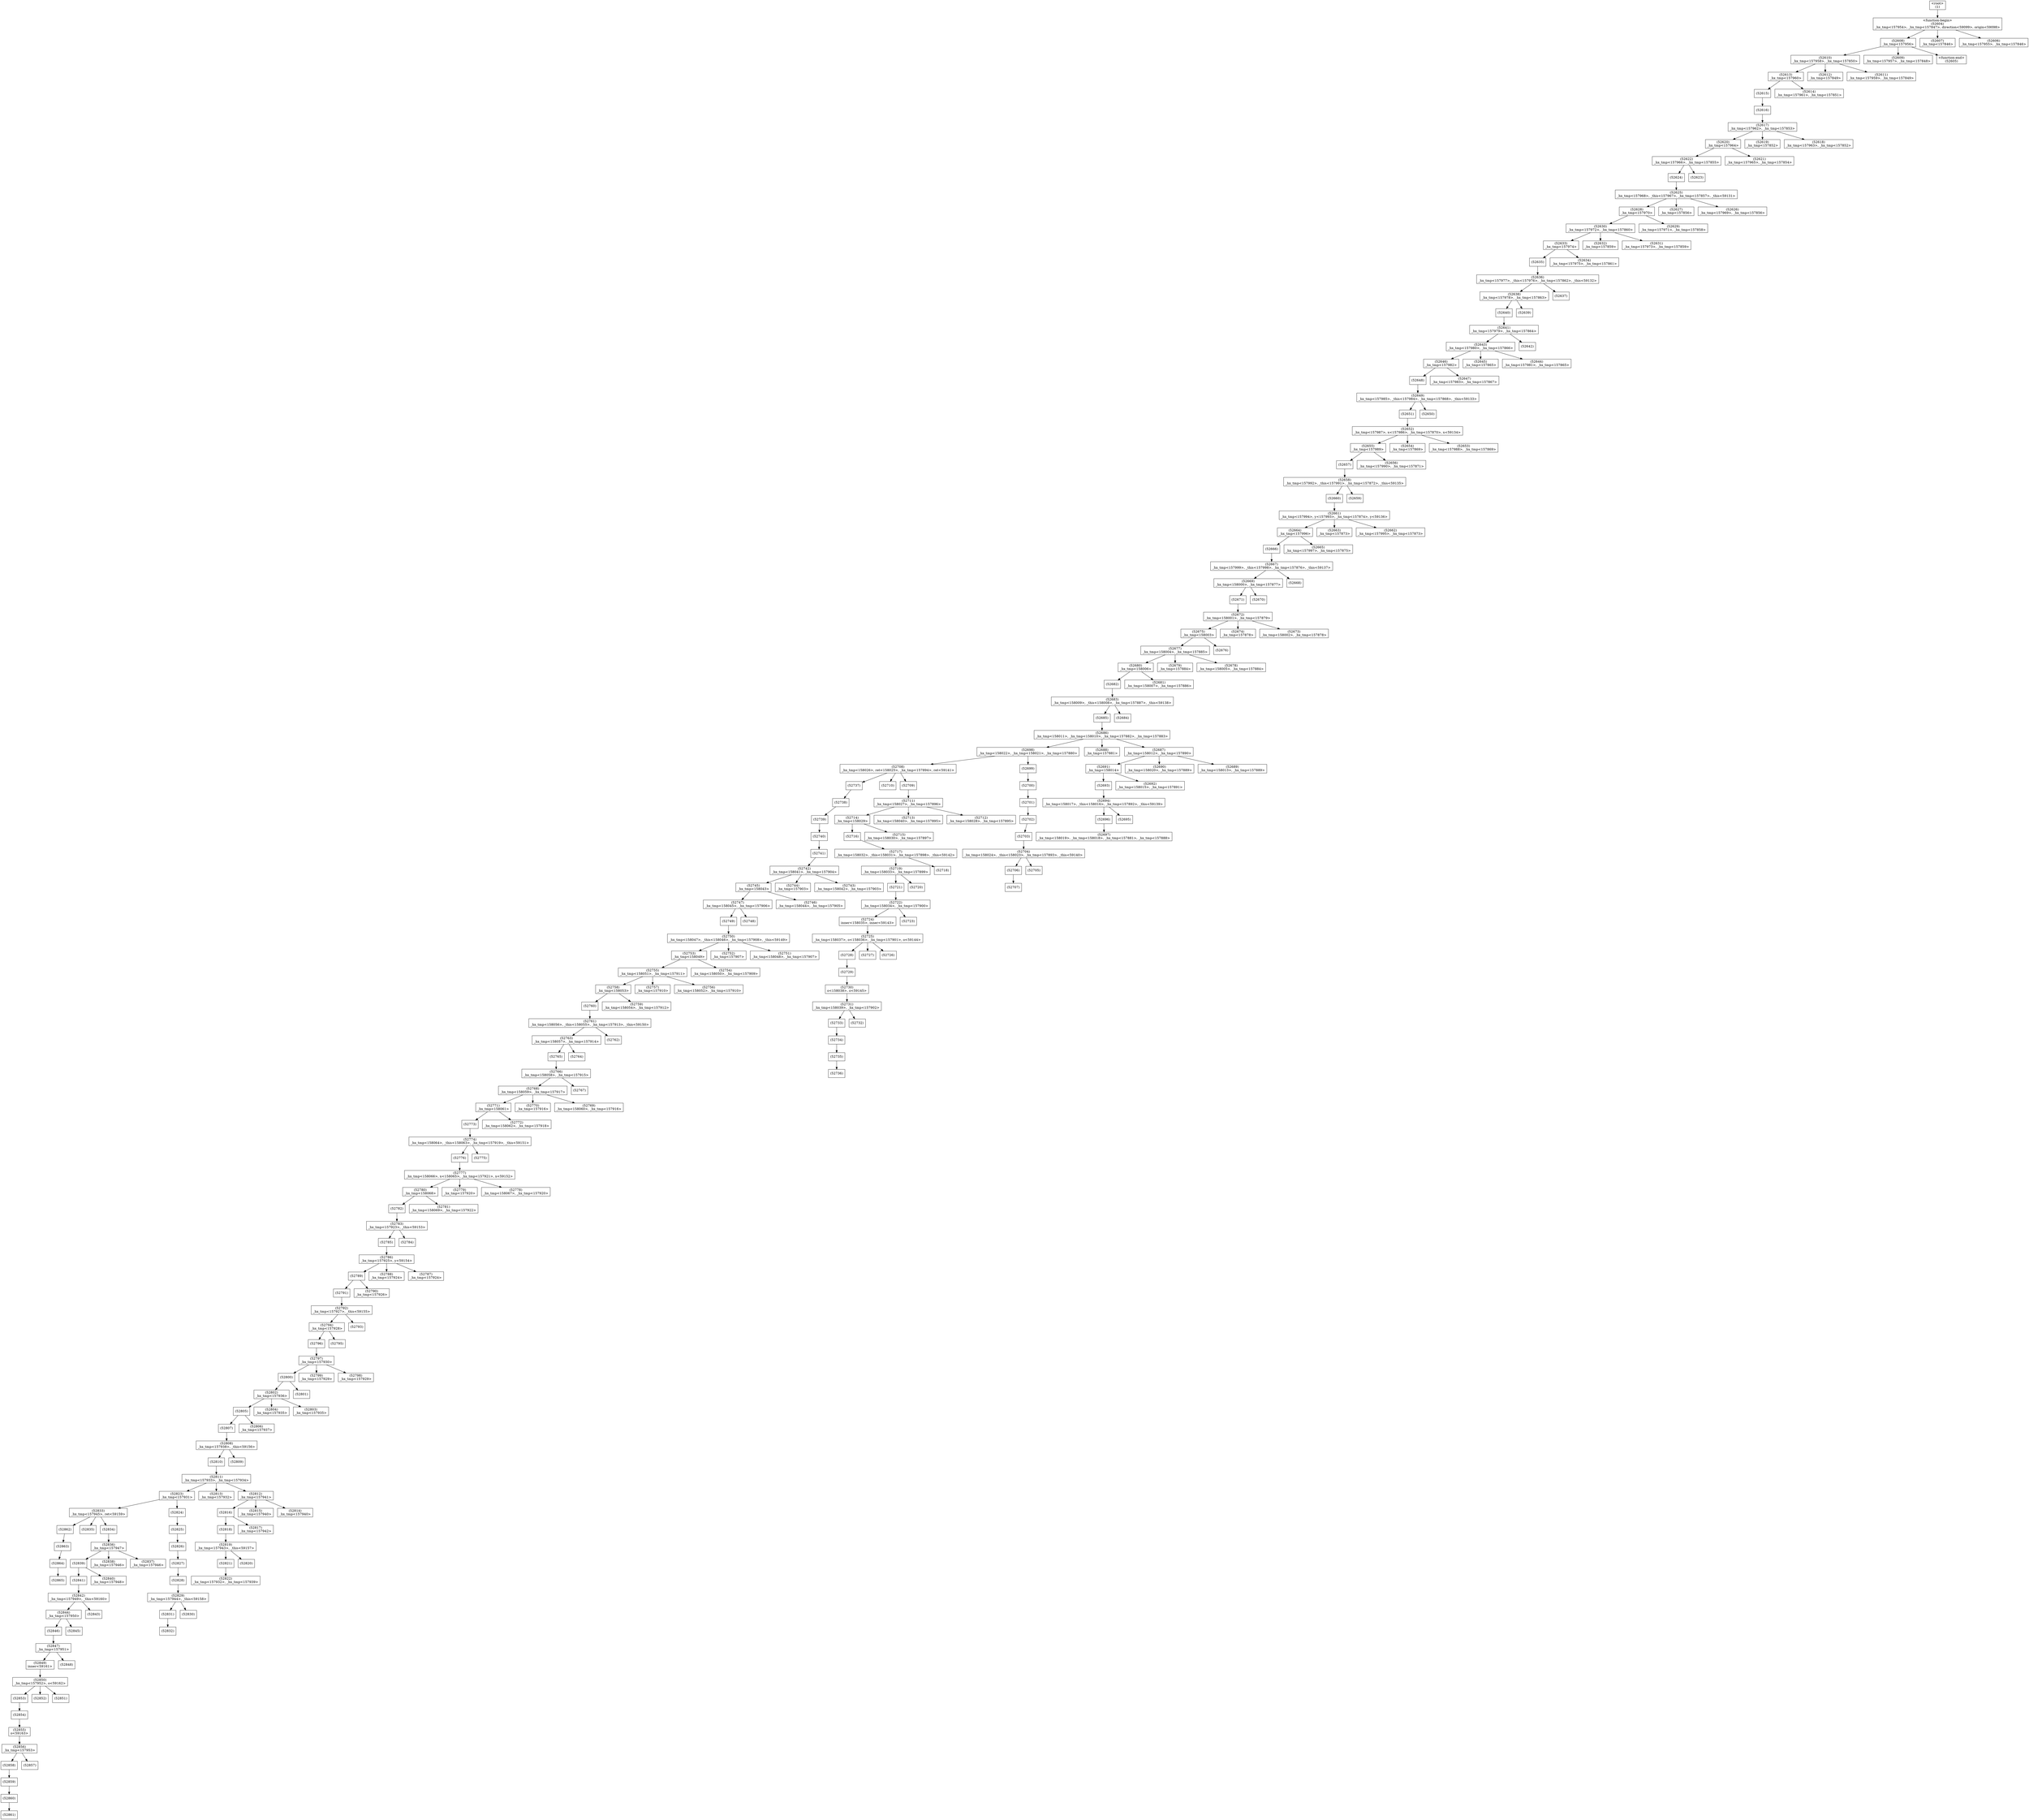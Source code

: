 digraph graphname {
n52865 [shape=box,label="(52865)"];
n52864 [shape=box,label="(52864)"];
n52864 -> n52865;
n52863 [shape=box,label="(52863)"];
n52863 -> n52864;
n52862 [shape=box,label="(52862)"];
n52862 -> n52863;
n52861 [shape=box,label="(52861)"];
n52860 [shape=box,label="(52860)"];
n52860 -> n52861;
n52859 [shape=box,label="(52859)"];
n52859 -> n52860;
n52858 [shape=box,label="(52858)"];
n52858 -> n52859;
n52857 [shape=box,label="(52857)"];
n52856 [shape=box,label="(52856)\n_hx_tmp<157953>"];
n52856 -> n52857;
n52856 -> n52858;
n52855 [shape=box,label="(52855)\no<59163>"];
n52855 -> n52856;
n52854 [shape=box,label="(52854)"];
n52854 -> n52855;
n52853 [shape=box,label="(52853)"];
n52853 -> n52854;
n52852 [shape=box,label="(52852)"];
n52851 [shape=box,label="(52851)"];
n52850 [shape=box,label="(52850)\n_hx_tmp<157952>, o<59162>"];
n52850 -> n52851;
n52850 -> n52853;
n52850 -> n52852;
n52849 [shape=box,label="(52849)\ninner<59161>"];
n52849 -> n52850;
n52848 [shape=box,label="(52848)"];
n52847 [shape=box,label="(52847)\n_hx_tmp<157951>"];
n52847 -> n52848;
n52847 -> n52849;
n52846 [shape=box,label="(52846)"];
n52846 -> n52847;
n52845 [shape=box,label="(52845)"];
n52844 [shape=box,label="(52844)\n_hx_tmp<157950>"];
n52844 -> n52845;
n52844 -> n52846;
n52843 [shape=box,label="(52843)"];
n52842 [shape=box,label="(52842)\n_hx_tmp<157949>, _this<59160>"];
n52842 -> n52843;
n52842 -> n52844;
n52841 [shape=box,label="(52841)"];
n52841 -> n52842;
n52840 [shape=box,label="(52840)\n_hx_tmp<157948>"];
n52839 [shape=box,label="(52839)"];
n52839 -> n52840;
n52839 -> n52841;
n52838 [shape=box,label="(52838)\n_hx_tmp<157946>"];
n52837 [shape=box,label="(52837)\n_hx_tmp<157946>"];
n52836 [shape=box,label="(52836)\n_hx_tmp<157947>"];
n52836 -> n52837;
n52836 -> n52839;
n52836 -> n52838;
n52835 [shape=box,label="(52835)"];
n52834 [shape=box,label="(52834)"];
n52834 -> n52836;
n52833 [shape=box,label="(52833)\n_hx_tmp<157945>, ret<59159>"];
n52833 -> n52834;
n52833 -> n52862;
n52833 -> n52835;
n52832 [shape=box,label="(52832)"];
n52831 [shape=box,label="(52831)"];
n52831 -> n52832;
n52830 [shape=box,label="(52830)"];
n52829 [shape=box,label="(52829)\n_hx_tmp<157944>, _this<59158>"];
n52829 -> n52830;
n52829 -> n52831;
n52828 [shape=box,label="(52828)"];
n52828 -> n52829;
n52827 [shape=box,label="(52827)"];
n52827 -> n52828;
n52826 [shape=box,label="(52826)"];
n52826 -> n52827;
n52825 [shape=box,label="(52825)"];
n52825 -> n52826;
n52824 [shape=box,label="(52824)"];
n52824 -> n52825;
n52823 [shape=box,label="(52823)\n_hx_tmp<157931>"];
n52823 -> n52824;
n52823 -> n52833;
n52822 [shape=box,label="(52822)\n_hx_tmp<157932>, _hx_tmp<157939>"];
n52821 [shape=box,label="(52821)"];
n52821 -> n52822;
n52820 [shape=box,label="(52820)"];
n52819 [shape=box,label="(52819)\n_hx_tmp<157943>, _this<59157>"];
n52819 -> n52820;
n52819 -> n52821;
n52818 [shape=box,label="(52818)"];
n52818 -> n52819;
n52817 [shape=box,label="(52817)\n_hx_tmp<157942>"];
n52816 [shape=box,label="(52816)"];
n52816 -> n52817;
n52816 -> n52818;
n52815 [shape=box,label="(52815)\n_hx_tmp<157940>"];
n52814 [shape=box,label="(52814)\n_hx_tmp<157940>"];
n52813 [shape=box,label="(52813)\n_hx_tmp<157932>"];
n52812 [shape=box,label="(52812)\n_hx_tmp<157941>"];
n52812 -> n52814;
n52812 -> n52816;
n52812 -> n52815;
n52811 [shape=box,label="(52811)\n_hx_tmp<157933>, _hx_tmp<157934>"];
n52811 -> n52812;
n52811 -> n52823;
n52811 -> n52813;
n52810 [shape=box,label="(52810)"];
n52810 -> n52811;
n52809 [shape=box,label="(52809)"];
n52808 [shape=box,label="(52808)\n_hx_tmp<157938>, _this<59156>"];
n52808 -> n52809;
n52808 -> n52810;
n52807 [shape=box,label="(52807)"];
n52807 -> n52808;
n52806 [shape=box,label="(52806)\n_hx_tmp<157937>"];
n52805 [shape=box,label="(52805)"];
n52805 -> n52806;
n52805 -> n52807;
n52804 [shape=box,label="(52804)\n_hx_tmp<157935>"];
n52803 [shape=box,label="(52803)\n_hx_tmp<157935>"];
n52802 [shape=box,label="(52802)\n_hx_tmp<157936>"];
n52802 -> n52803;
n52802 -> n52805;
n52802 -> n52804;
n52801 [shape=box,label="(52801)"];
n52800 [shape=box,label="(52800)"];
n52800 -> n52801;
n52800 -> n52802;
n52799 [shape=box,label="(52799)\n_hx_tmp<157929>"];
n52798 [shape=box,label="(52798)\n_hx_tmp<157929>"];
n52797 [shape=box,label="(52797)\n_hx_tmp<157930>"];
n52797 -> n52798;
n52797 -> n52800;
n52797 -> n52799;
n52796 [shape=box,label="(52796)"];
n52796 -> n52797;
n52795 [shape=box,label="(52795)"];
n52794 [shape=box,label="(52794)\n_hx_tmp<157928>"];
n52794 -> n52795;
n52794 -> n52796;
n52793 [shape=box,label="(52793)"];
n52792 [shape=box,label="(52792)\n_hx_tmp<157927>, _this<59155>"];
n52792 -> n52793;
n52792 -> n52794;
n52791 [shape=box,label="(52791)"];
n52791 -> n52792;
n52790 [shape=box,label="(52790)\n_hx_tmp<157926>"];
n52789 [shape=box,label="(52789)"];
n52789 -> n52790;
n52789 -> n52791;
n52788 [shape=box,label="(52788)\n_hx_tmp<157924>"];
n52787 [shape=box,label="(52787)\n_hx_tmp<157924>"];
n52786 [shape=box,label="(52786)\n_hx_tmp<157925>, y<59154>"];
n52786 -> n52787;
n52786 -> n52789;
n52786 -> n52788;
n52785 [shape=box,label="(52785)"];
n52785 -> n52786;
n52784 [shape=box,label="(52784)"];
n52783 [shape=box,label="(52783)\n_hx_tmp<157923>, _this<59153>"];
n52783 -> n52784;
n52783 -> n52785;
n52782 [shape=box,label="(52782)"];
n52782 -> n52783;
n52781 [shape=box,label="(52781)\n_hx_tmp<158069>, _hx_tmp<157922>"];
n52780 [shape=box,label="(52780)\n_hx_tmp<158068>"];
n52780 -> n52781;
n52780 -> n52782;
n52779 [shape=box,label="(52779)\n_hx_tmp<157920>"];
n52778 [shape=box,label="(52778)\n_hx_tmp<158067>, _hx_tmp<157920>"];
n52777 [shape=box,label="(52777)\n_hx_tmp<158066>, x<158065>, _hx_tmp<157921>, x<59152>"];
n52777 -> n52778;
n52777 -> n52780;
n52777 -> n52779;
n52776 [shape=box,label="(52776)"];
n52776 -> n52777;
n52775 [shape=box,label="(52775)"];
n52774 [shape=box,label="(52774)\n_hx_tmp<158064>, _this<158063>, _hx_tmp<157919>, _this<59151>"];
n52774 -> n52775;
n52774 -> n52776;
n52773 [shape=box,label="(52773)"];
n52773 -> n52774;
n52772 [shape=box,label="(52772)\n_hx_tmp<158062>, _hx_tmp<157918>"];
n52771 [shape=box,label="(52771)\n_hx_tmp<158061>"];
n52771 -> n52772;
n52771 -> n52773;
n52770 [shape=box,label="(52770)\n_hx_tmp<157916>"];
n52769 [shape=box,label="(52769)\n_hx_tmp<158060>, _hx_tmp<157916>"];
n52768 [shape=box,label="(52768)\n_hx_tmp<158059>, _hx_tmp<157917>"];
n52768 -> n52769;
n52768 -> n52771;
n52768 -> n52770;
n52767 [shape=box,label="(52767)"];
n52766 [shape=box,label="(52766)\n_hx_tmp<158058>, _hx_tmp<157915>"];
n52766 -> n52767;
n52766 -> n52768;
n52765 [shape=box,label="(52765)"];
n52765 -> n52766;
n52764 [shape=box,label="(52764)"];
n52763 [shape=box,label="(52763)\n_hx_tmp<158057>, _hx_tmp<157914>"];
n52763 -> n52764;
n52763 -> n52765;
n52762 [shape=box,label="(52762)"];
n52761 [shape=box,label="(52761)\n_hx_tmp<158056>, _this<158055>, _hx_tmp<157913>, _this<59150>"];
n52761 -> n52762;
n52761 -> n52763;
n52760 [shape=box,label="(52760)"];
n52760 -> n52761;
n52759 [shape=box,label="(52759)\n_hx_tmp<158054>, _hx_tmp<157912>"];
n52758 [shape=box,label="(52758)\n_hx_tmp<158053>"];
n52758 -> n52759;
n52758 -> n52760;
n52757 [shape=box,label="(52757)\n_hx_tmp<157910>"];
n52756 [shape=box,label="(52756)\n_hx_tmp<158052>, _hx_tmp<157910>"];
n52755 [shape=box,label="(52755)\n_hx_tmp<158051>, _hx_tmp<157911>"];
n52755 -> n52756;
n52755 -> n52758;
n52755 -> n52757;
n52754 [shape=box,label="(52754)\n_hx_tmp<158050>, _hx_tmp<157909>"];
n52753 [shape=box,label="(52753)\n_hx_tmp<158049>"];
n52753 -> n52754;
n52753 -> n52755;
n52752 [shape=box,label="(52752)\n_hx_tmp<157907>"];
n52751 [shape=box,label="(52751)\n_hx_tmp<158048>, _hx_tmp<157907>"];
n52750 [shape=box,label="(52750)\n_hx_tmp<158047>, _this<158046>, _hx_tmp<157908>, _this<59149>"];
n52750 -> n52751;
n52750 -> n52753;
n52750 -> n52752;
n52749 [shape=box,label="(52749)"];
n52749 -> n52750;
n52748 [shape=box,label="(52748)"];
n52747 [shape=box,label="(52747)\n_hx_tmp<158045>, _hx_tmp<157906>"];
n52747 -> n52748;
n52747 -> n52749;
n52746 [shape=box,label="(52746)\n_hx_tmp<158044>, _hx_tmp<157905>"];
n52745 [shape=box,label="(52745)\n_hx_tmp<158043>"];
n52745 -> n52746;
n52745 -> n52747;
n52744 [shape=box,label="(52744)\n_hx_tmp<157903>"];
n52743 [shape=box,label="(52743)\n_hx_tmp<158042>, _hx_tmp<157903>"];
n52742 [shape=box,label="(52742)\n_hx_tmp<158041>, _hx_tmp<157904>"];
n52742 -> n52743;
n52742 -> n52745;
n52742 -> n52744;
n52741 [shape=box,label="(52741)"];
n52741 -> n52742;
n52740 [shape=box,label="(52740)"];
n52740 -> n52741;
n52739 [shape=box,label="(52739)"];
n52739 -> n52740;
n52738 [shape=box,label="(52738)"];
n52738 -> n52739;
n52737 [shape=box,label="(52737)"];
n52737 -> n52738;
n52736 [shape=box,label="(52736)"];
n52735 [shape=box,label="(52735)"];
n52735 -> n52736;
n52734 [shape=box,label="(52734)"];
n52734 -> n52735;
n52733 [shape=box,label="(52733)"];
n52733 -> n52734;
n52732 [shape=box,label="(52732)"];
n52731 [shape=box,label="(52731)\n_hx_tmp<158039>, _hx_tmp<157902>"];
n52731 -> n52732;
n52731 -> n52733;
n52730 [shape=box,label="(52730)\no<158038>, o<59145>"];
n52730 -> n52731;
n52729 [shape=box,label="(52729)"];
n52729 -> n52730;
n52728 [shape=box,label="(52728)"];
n52728 -> n52729;
n52727 [shape=box,label="(52727)"];
n52726 [shape=box,label="(52726)"];
n52725 [shape=box,label="(52725)\n_hx_tmp<158037>, o<158036>, _hx_tmp<157901>, o<59144>"];
n52725 -> n52726;
n52725 -> n52728;
n52725 -> n52727;
n52724 [shape=box,label="(52724)\ninner<158035>, inner<59143>"];
n52724 -> n52725;
n52723 [shape=box,label="(52723)"];
n52722 [shape=box,label="(52722)\n_hx_tmp<158034>, _hx_tmp<157900>"];
n52722 -> n52723;
n52722 -> n52724;
n52721 [shape=box,label="(52721)"];
n52721 -> n52722;
n52720 [shape=box,label="(52720)"];
n52719 [shape=box,label="(52719)\n_hx_tmp<158033>, _hx_tmp<157899>"];
n52719 -> n52720;
n52719 -> n52721;
n52718 [shape=box,label="(52718)"];
n52717 [shape=box,label="(52717)\n_hx_tmp<158032>, _this<158031>, _hx_tmp<157898>, _this<59142>"];
n52717 -> n52718;
n52717 -> n52719;
n52716 [shape=box,label="(52716)"];
n52716 -> n52717;
n52715 [shape=box,label="(52715)\n_hx_tmp<158030>, _hx_tmp<157897>"];
n52714 [shape=box,label="(52714)\n_hx_tmp<158029>"];
n52714 -> n52715;
n52714 -> n52716;
n52713 [shape=box,label="(52713)\n_hx_tmp<158040>, _hx_tmp<157895>"];
n52712 [shape=box,label="(52712)\n_hx_tmp<158028>, _hx_tmp<157895>"];
n52711 [shape=box,label="(52711)\n_hx_tmp<158027>, _hx_tmp<157896>"];
n52711 -> n52712;
n52711 -> n52714;
n52711 -> n52713;
n52710 [shape=box,label="(52710)"];
n52709 [shape=box,label="(52709)"];
n52709 -> n52711;
n52708 [shape=box,label="(52708)\n_hx_tmp<158026>, ret<158025>, _hx_tmp<157894>, ret<59141>"];
n52708 -> n52709;
n52708 -> n52737;
n52708 -> n52710;
n52707 [shape=box,label="(52707)"];
n52706 [shape=box,label="(52706)"];
n52706 -> n52707;
n52705 [shape=box,label="(52705)"];
n52704 [shape=box,label="(52704)\n_hx_tmp<158024>, _this<158023>, _hx_tmp<157893>, _this<59140>"];
n52704 -> n52705;
n52704 -> n52706;
n52703 [shape=box,label="(52703)"];
n52703 -> n52704;
n52702 [shape=box,label="(52702)"];
n52702 -> n52703;
n52701 [shape=box,label="(52701)"];
n52701 -> n52702;
n52700 [shape=box,label="(52700)"];
n52700 -> n52701;
n52699 [shape=box,label="(52699)"];
n52699 -> n52700;
n52698 [shape=box,label="(52698)\n_hx_tmp<158022>, _hx_tmp<158021>, _hx_tmp<157880>"];
n52698 -> n52699;
n52698 -> n52708;
n52697 [shape=box,label="(52697)\n_hx_tmp<158019>, _hx_tmp<158018>, _hx_tmp<157881>, _hx_tmp<157888>"];
n52696 [shape=box,label="(52696)"];
n52696 -> n52697;
n52695 [shape=box,label="(52695)"];
n52694 [shape=box,label="(52694)\n_hx_tmp<158017>, _this<158016>, _hx_tmp<157892>, _this<59139>"];
n52694 -> n52695;
n52694 -> n52696;
n52693 [shape=box,label="(52693)"];
n52693 -> n52694;
n52692 [shape=box,label="(52692)\n_hx_tmp<158015>, _hx_tmp<157891>"];
n52691 [shape=box,label="(52691)\n_hx_tmp<158014>"];
n52691 -> n52692;
n52691 -> n52693;
n52690 [shape=box,label="(52690)\n_hx_tmp<158020>, _hx_tmp<157889>"];
n52689 [shape=box,label="(52689)\n_hx_tmp<158013>, _hx_tmp<157889>"];
n52688 [shape=box,label="(52688)\n_hx_tmp<157881>"];
n52687 [shape=box,label="(52687)\n_hx_tmp<158012>, _hx_tmp<157890>"];
n52687 -> n52689;
n52687 -> n52691;
n52687 -> n52690;
n52686 [shape=box,label="(52686)\n_hx_tmp<158011>, _hx_tmp<158010>, _hx_tmp<157882>, _hx_tmp<157883>"];
n52686 -> n52687;
n52686 -> n52698;
n52686 -> n52688;
n52685 [shape=box,label="(52685)"];
n52685 -> n52686;
n52684 [shape=box,label="(52684)"];
n52683 [shape=box,label="(52683)\n_hx_tmp<158009>, _this<158008>, _hx_tmp<157887>, _this<59138>"];
n52683 -> n52684;
n52683 -> n52685;
n52682 [shape=box,label="(52682)"];
n52682 -> n52683;
n52681 [shape=box,label="(52681)\n_hx_tmp<158007>, _hx_tmp<157886>"];
n52680 [shape=box,label="(52680)\n_hx_tmp<158006>"];
n52680 -> n52681;
n52680 -> n52682;
n52679 [shape=box,label="(52679)\n_hx_tmp<157884>"];
n52678 [shape=box,label="(52678)\n_hx_tmp<158005>, _hx_tmp<157884>"];
n52677 [shape=box,label="(52677)\n_hx_tmp<158004>, _hx_tmp<157885>"];
n52677 -> n52678;
n52677 -> n52680;
n52677 -> n52679;
n52676 [shape=box,label="(52676)"];
n52675 [shape=box,label="(52675)\n_hx_tmp<158003>"];
n52675 -> n52676;
n52675 -> n52677;
n52674 [shape=box,label="(52674)\n_hx_tmp<157878>"];
n52673 [shape=box,label="(52673)\n_hx_tmp<158002>, _hx_tmp<157878>"];
n52672 [shape=box,label="(52672)\n_hx_tmp<158001>, _hx_tmp<157879>"];
n52672 -> n52673;
n52672 -> n52675;
n52672 -> n52674;
n52671 [shape=box,label="(52671)"];
n52671 -> n52672;
n52670 [shape=box,label="(52670)"];
n52669 [shape=box,label="(52669)\n_hx_tmp<158000>, _hx_tmp<157877>"];
n52669 -> n52670;
n52669 -> n52671;
n52668 [shape=box,label="(52668)"];
n52667 [shape=box,label="(52667)\n_hx_tmp<157999>, _this<157998>, _hx_tmp<157876>, _this<59137>"];
n52667 -> n52668;
n52667 -> n52669;
n52666 [shape=box,label="(52666)"];
n52666 -> n52667;
n52665 [shape=box,label="(52665)\n_hx_tmp<157997>, _hx_tmp<157875>"];
n52664 [shape=box,label="(52664)\n_hx_tmp<157996>"];
n52664 -> n52665;
n52664 -> n52666;
n52663 [shape=box,label="(52663)\n_hx_tmp<157873>"];
n52662 [shape=box,label="(52662)\n_hx_tmp<157995>, _hx_tmp<157873>"];
n52661 [shape=box,label="(52661)\n_hx_tmp<157994>, y<157993>, _hx_tmp<157874>, y<59136>"];
n52661 -> n52662;
n52661 -> n52664;
n52661 -> n52663;
n52660 [shape=box,label="(52660)"];
n52660 -> n52661;
n52659 [shape=box,label="(52659)"];
n52658 [shape=box,label="(52658)\n_hx_tmp<157992>, _this<157991>, _hx_tmp<157872>, _this<59135>"];
n52658 -> n52659;
n52658 -> n52660;
n52657 [shape=box,label="(52657)"];
n52657 -> n52658;
n52656 [shape=box,label="(52656)\n_hx_tmp<157990>, _hx_tmp<157871>"];
n52655 [shape=box,label="(52655)\n_hx_tmp<157989>"];
n52655 -> n52656;
n52655 -> n52657;
n52654 [shape=box,label="(52654)\n_hx_tmp<157869>"];
n52653 [shape=box,label="(52653)\n_hx_tmp<157988>, _hx_tmp<157869>"];
n52652 [shape=box,label="(52652)\n_hx_tmp<157987>, x<157986>, _hx_tmp<157870>, x<59134>"];
n52652 -> n52653;
n52652 -> n52655;
n52652 -> n52654;
n52651 [shape=box,label="(52651)"];
n52651 -> n52652;
n52650 [shape=box,label="(52650)"];
n52649 [shape=box,label="(52649)\n_hx_tmp<157985>, _this<157984>, _hx_tmp<157868>, _this<59133>"];
n52649 -> n52650;
n52649 -> n52651;
n52648 [shape=box,label="(52648)"];
n52648 -> n52649;
n52647 [shape=box,label="(52647)\n_hx_tmp<157983>, _hx_tmp<157867>"];
n52646 [shape=box,label="(52646)\n_hx_tmp<157982>"];
n52646 -> n52647;
n52646 -> n52648;
n52645 [shape=box,label="(52645)\n_hx_tmp<157865>"];
n52644 [shape=box,label="(52644)\n_hx_tmp<157981>, _hx_tmp<157865>"];
n52643 [shape=box,label="(52643)\n_hx_tmp<157980>, _hx_tmp<157866>"];
n52643 -> n52644;
n52643 -> n52646;
n52643 -> n52645;
n52642 [shape=box,label="(52642)"];
n52641 [shape=box,label="(52641)\n_hx_tmp<157979>, _hx_tmp<157864>"];
n52641 -> n52642;
n52641 -> n52643;
n52640 [shape=box,label="(52640)"];
n52640 -> n52641;
n52639 [shape=box,label="(52639)"];
n52638 [shape=box,label="(52638)\n_hx_tmp<157978>, _hx_tmp<157863>"];
n52638 -> n52639;
n52638 -> n52640;
n52637 [shape=box,label="(52637)"];
n52636 [shape=box,label="(52636)\n_hx_tmp<157977>, _this<157976>, _hx_tmp<157862>, _this<59132>"];
n52636 -> n52637;
n52636 -> n52638;
n52635 [shape=box,label="(52635)"];
n52635 -> n52636;
n52634 [shape=box,label="(52634)\n_hx_tmp<157975>, _hx_tmp<157861>"];
n52633 [shape=box,label="(52633)\n_hx_tmp<157974>"];
n52633 -> n52634;
n52633 -> n52635;
n52632 [shape=box,label="(52632)\n_hx_tmp<157859>"];
n52631 [shape=box,label="(52631)\n_hx_tmp<157973>, _hx_tmp<157859>"];
n52630 [shape=box,label="(52630)\n_hx_tmp<157972>, _hx_tmp<157860>"];
n52630 -> n52631;
n52630 -> n52633;
n52630 -> n52632;
n52629 [shape=box,label="(52629)\n_hx_tmp<157971>, _hx_tmp<157858>"];
n52628 [shape=box,label="(52628)\n_hx_tmp<157970>"];
n52628 -> n52629;
n52628 -> n52630;
n52627 [shape=box,label="(52627)\n_hx_tmp<157856>"];
n52626 [shape=box,label="(52626)\n_hx_tmp<157969>, _hx_tmp<157856>"];
n52625 [shape=box,label="(52625)\n_hx_tmp<157968>, _this<157967>, _hx_tmp<157857>, _this<59131>"];
n52625 -> n52626;
n52625 -> n52628;
n52625 -> n52627;
n52624 [shape=box,label="(52624)"];
n52624 -> n52625;
n52623 [shape=box,label="(52623)"];
n52622 [shape=box,label="(52622)\n_hx_tmp<157966>, _hx_tmp<157855>"];
n52622 -> n52623;
n52622 -> n52624;
n52621 [shape=box,label="(52621)\n_hx_tmp<157965>, _hx_tmp<157854>"];
n52620 [shape=box,label="(52620)\n_hx_tmp<157964>"];
n52620 -> n52621;
n52620 -> n52622;
n52619 [shape=box,label="(52619)\n_hx_tmp<157852>"];
n52618 [shape=box,label="(52618)\n_hx_tmp<157963>, _hx_tmp<157852>"];
n52617 [shape=box,label="(52617)\n_hx_tmp<157962>, _hx_tmp<157853>"];
n52617 -> n52618;
n52617 -> n52620;
n52617 -> n52619;
n52616 [shape=box,label="(52616)"];
n52616 -> n52617;
n52615 [shape=box,label="(52615)"];
n52615 -> n52616;
n52614 [shape=box,label="(52614)\n_hx_tmp<157961>, _hx_tmp<157851>"];
n52613 [shape=box,label="(52613)\n_hx_tmp<157960>"];
n52613 -> n52614;
n52613 -> n52615;
n52612 [shape=box,label="(52612)\n_hx_tmp<157849>"];
n52611 [shape=box,label="(52611)\n_hx_tmp<157959>, _hx_tmp<157849>"];
n52610 [shape=box,label="(52610)\n_hx_tmp<157958>, _hx_tmp<157850>"];
n52610 -> n52611;
n52610 -> n52613;
n52610 -> n52612;
n52609 [shape=box,label="(52609)\n_hx_tmp<157957>, _hx_tmp<157848>"];
n52608 [shape=box,label="(52608)\n_hx_tmp<157956>"];
n52608 -> n52609;
n52608 -> n52605;
n52608 -> n52610;
n52607 [shape=box,label="(52607)\n_hx_tmp<157846>"];
n52606 [shape=box,label="(52606)\n_hx_tmp<157955>, _hx_tmp<157846>"];
n52605 [shape=box,label="<function-end>
(52605)"];
n52604 [shape=box,label="<function-begin>
(52604)\n_hx_tmp<157954>, _hx_tmp<157847>, direction<59099>, origin<59098>"];
n52604 -> n52606;
n52604 -> n52608;
n52604 -> n52607;
n1 [shape=box,label="<root>
(1)"];
n1 -> n52604;
}
